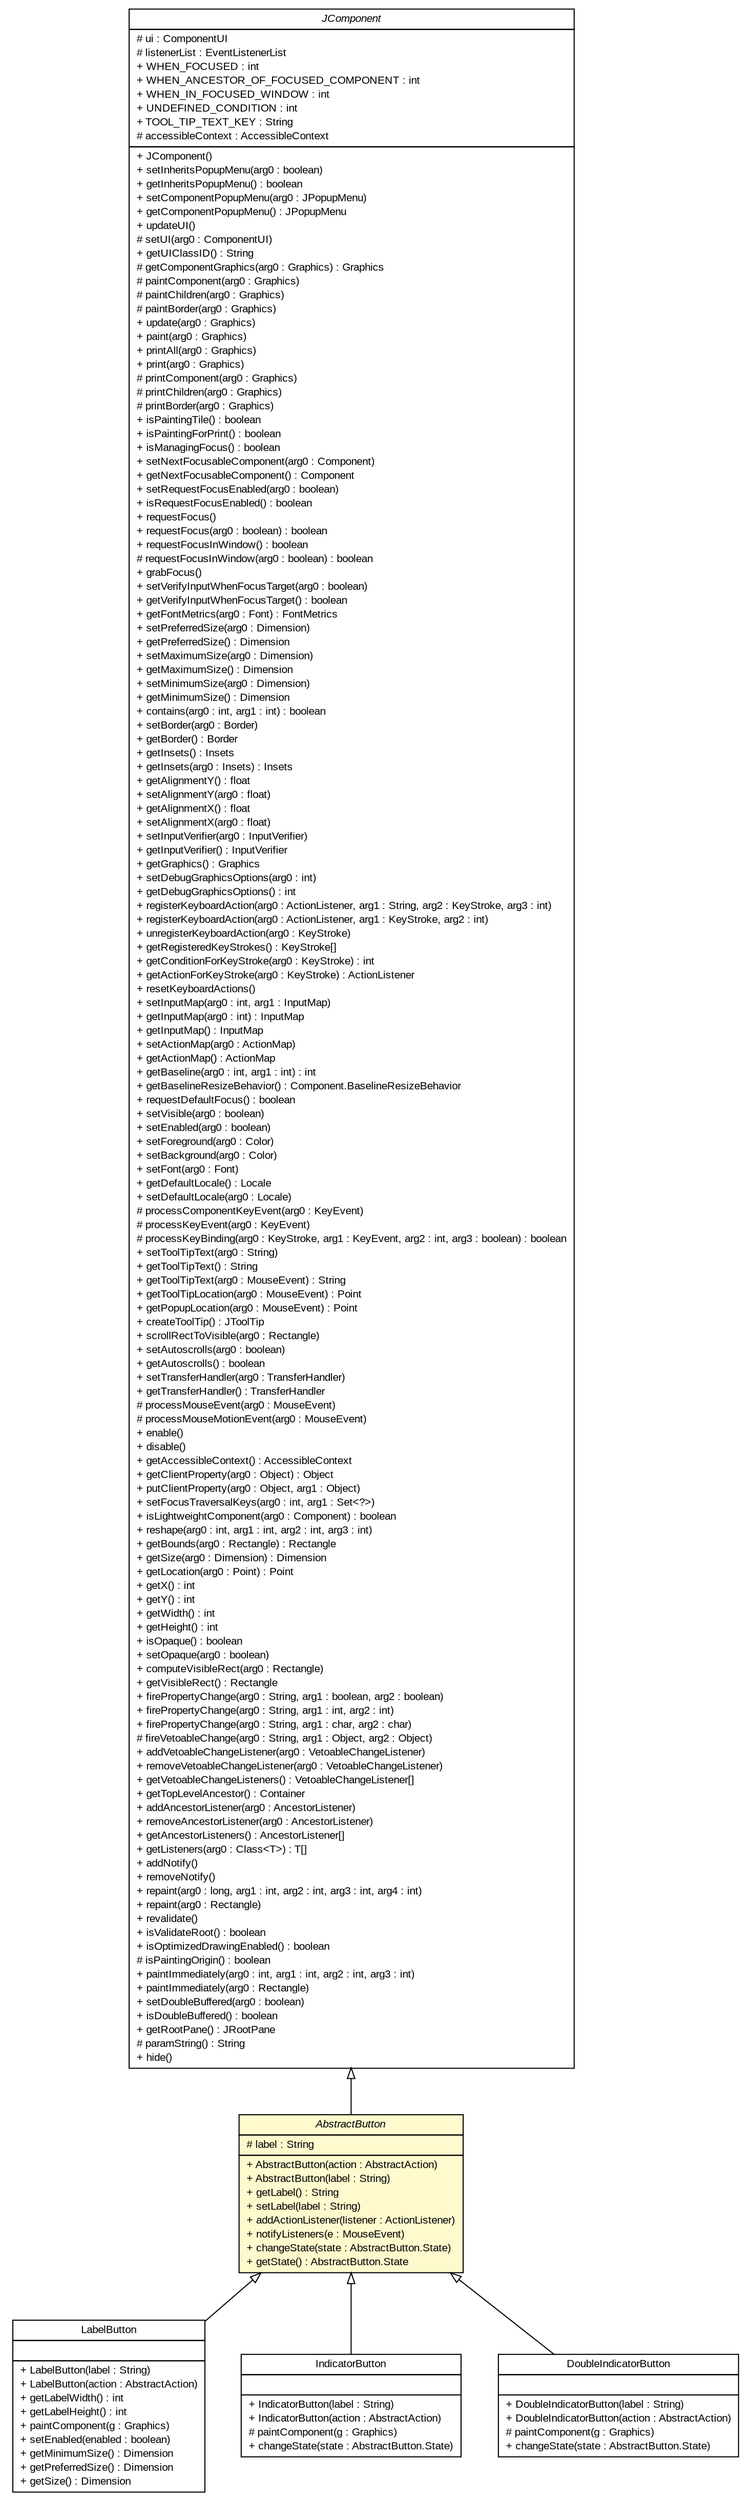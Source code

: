 #!/usr/local/bin/dot
#
# Class diagram 
# Generated by UMLGraph version R5_6 (http://www.umlgraph.org/)
#

digraph G {
	edge [fontname="arial",fontsize=10,labelfontname="arial",labelfontsize=10];
	node [fontname="arial",fontsize=10,shape=plaintext];
	nodesep=0.25;
	ranksep=0.5;
	// com.github.tilastokeskus.matertis.ui.LabelButton
	c756 [label=<<table title="com.github.tilastokeskus.matertis.ui.LabelButton" border="0" cellborder="1" cellspacing="0" cellpadding="2" port="p" href="./LabelButton.html">
		<tr><td><table border="0" cellspacing="0" cellpadding="1">
<tr><td align="center" balign="center"> LabelButton </td></tr>
		</table></td></tr>
		<tr><td><table border="0" cellspacing="0" cellpadding="1">
<tr><td align="left" balign="left">  </td></tr>
		</table></td></tr>
		<tr><td><table border="0" cellspacing="0" cellpadding="1">
<tr><td align="left" balign="left"> + LabelButton(label : String) </td></tr>
<tr><td align="left" balign="left"> + LabelButton(action : AbstractAction) </td></tr>
<tr><td align="left" balign="left"> + getLabelWidth() : int </td></tr>
<tr><td align="left" balign="left"> + getLabelHeight() : int </td></tr>
<tr><td align="left" balign="left"> + paintComponent(g : Graphics) </td></tr>
<tr><td align="left" balign="left"> + setEnabled(enabled : boolean) </td></tr>
<tr><td align="left" balign="left"> + getMinimumSize() : Dimension </td></tr>
<tr><td align="left" balign="left"> + getPreferredSize() : Dimension </td></tr>
<tr><td align="left" balign="left"> + getSize() : Dimension </td></tr>
		</table></td></tr>
		</table>>, URL="./LabelButton.html", fontname="arial", fontcolor="black", fontsize=10.0];
	// com.github.tilastokeskus.matertis.ui.IndicatorButton
	c761 [label=<<table title="com.github.tilastokeskus.matertis.ui.IndicatorButton" border="0" cellborder="1" cellspacing="0" cellpadding="2" port="p" href="./IndicatorButton.html">
		<tr><td><table border="0" cellspacing="0" cellpadding="1">
<tr><td align="center" balign="center"> IndicatorButton </td></tr>
		</table></td></tr>
		<tr><td><table border="0" cellspacing="0" cellpadding="1">
<tr><td align="left" balign="left">  </td></tr>
		</table></td></tr>
		<tr><td><table border="0" cellspacing="0" cellpadding="1">
<tr><td align="left" balign="left"> + IndicatorButton(label : String) </td></tr>
<tr><td align="left" balign="left"> + IndicatorButton(action : AbstractAction) </td></tr>
<tr><td align="left" balign="left"> # paintComponent(g : Graphics) </td></tr>
<tr><td align="left" balign="left"> + changeState(state : AbstractButton.State) </td></tr>
		</table></td></tr>
		</table>>, URL="./IndicatorButton.html", fontname="arial", fontcolor="black", fontsize=10.0];
	// com.github.tilastokeskus.matertis.ui.DoubleIndicatorButton
	c770 [label=<<table title="com.github.tilastokeskus.matertis.ui.DoubleIndicatorButton" border="0" cellborder="1" cellspacing="0" cellpadding="2" port="p" href="./DoubleIndicatorButton.html">
		<tr><td><table border="0" cellspacing="0" cellpadding="1">
<tr><td align="center" balign="center"> DoubleIndicatorButton </td></tr>
		</table></td></tr>
		<tr><td><table border="0" cellspacing="0" cellpadding="1">
<tr><td align="left" balign="left">  </td></tr>
		</table></td></tr>
		<tr><td><table border="0" cellspacing="0" cellpadding="1">
<tr><td align="left" balign="left"> + DoubleIndicatorButton(label : String) </td></tr>
<tr><td align="left" balign="left"> + DoubleIndicatorButton(action : AbstractAction) </td></tr>
<tr><td align="left" balign="left"> # paintComponent(g : Graphics) </td></tr>
<tr><td align="left" balign="left"> + changeState(state : AbstractButton.State) </td></tr>
		</table></td></tr>
		</table>>, URL="./DoubleIndicatorButton.html", fontname="arial", fontcolor="black", fontsize=10.0];
	// com.github.tilastokeskus.matertis.ui.AbstractButton
	c775 [label=<<table title="com.github.tilastokeskus.matertis.ui.AbstractButton" border="0" cellborder="1" cellspacing="0" cellpadding="2" port="p" bgcolor="lemonChiffon" href="./AbstractButton.html">
		<tr><td><table border="0" cellspacing="0" cellpadding="1">
<tr><td align="center" balign="center"><font face="arial italic"> AbstractButton </font></td></tr>
		</table></td></tr>
		<tr><td><table border="0" cellspacing="0" cellpadding="1">
<tr><td align="left" balign="left"> # label : String </td></tr>
		</table></td></tr>
		<tr><td><table border="0" cellspacing="0" cellpadding="1">
<tr><td align="left" balign="left"> + AbstractButton(action : AbstractAction) </td></tr>
<tr><td align="left" balign="left"> + AbstractButton(label : String) </td></tr>
<tr><td align="left" balign="left"> + getLabel() : String </td></tr>
<tr><td align="left" balign="left"> + setLabel(label : String) </td></tr>
<tr><td align="left" balign="left"> + addActionListener(listener : ActionListener) </td></tr>
<tr><td align="left" balign="left"> + notifyListeners(e : MouseEvent) </td></tr>
<tr><td align="left" balign="left"> + changeState(state : AbstractButton.State) </td></tr>
<tr><td align="left" balign="left"> + getState() : AbstractButton.State </td></tr>
		</table></td></tr>
		</table>>, URL="./AbstractButton.html", fontname="arial", fontcolor="black", fontsize=10.0];
	//com.github.tilastokeskus.matertis.ui.LabelButton extends com.github.tilastokeskus.matertis.ui.AbstractButton
	c775:p -> c756:p [dir=back,arrowtail=empty];
	//com.github.tilastokeskus.matertis.ui.IndicatorButton extends com.github.tilastokeskus.matertis.ui.AbstractButton
	c775:p -> c761:p [dir=back,arrowtail=empty];
	//com.github.tilastokeskus.matertis.ui.DoubleIndicatorButton extends com.github.tilastokeskus.matertis.ui.AbstractButton
	c775:p -> c770:p [dir=back,arrowtail=empty];
	//com.github.tilastokeskus.matertis.ui.AbstractButton extends javax.swing.JComponent
	c814:p -> c775:p [dir=back,arrowtail=empty];
	// javax.swing.JComponent
	c814 [label=<<table title="javax.swing.JComponent" border="0" cellborder="1" cellspacing="0" cellpadding="2" port="p" href="http://java.sun.com/j2se/1.4.2/docs/api/javax/swing/JComponent.html">
		<tr><td><table border="0" cellspacing="0" cellpadding="1">
<tr><td align="center" balign="center"><font face="arial italic"> JComponent </font></td></tr>
		</table></td></tr>
		<tr><td><table border="0" cellspacing="0" cellpadding="1">
<tr><td align="left" balign="left"> # ui : ComponentUI </td></tr>
<tr><td align="left" balign="left"> # listenerList : EventListenerList </td></tr>
<tr><td align="left" balign="left"> + WHEN_FOCUSED : int </td></tr>
<tr><td align="left" balign="left"> + WHEN_ANCESTOR_OF_FOCUSED_COMPONENT : int </td></tr>
<tr><td align="left" balign="left"> + WHEN_IN_FOCUSED_WINDOW : int </td></tr>
<tr><td align="left" balign="left"> + UNDEFINED_CONDITION : int </td></tr>
<tr><td align="left" balign="left"> + TOOL_TIP_TEXT_KEY : String </td></tr>
<tr><td align="left" balign="left"> # accessibleContext : AccessibleContext </td></tr>
		</table></td></tr>
		<tr><td><table border="0" cellspacing="0" cellpadding="1">
<tr><td align="left" balign="left"> + JComponent() </td></tr>
<tr><td align="left" balign="left"> + setInheritsPopupMenu(arg0 : boolean) </td></tr>
<tr><td align="left" balign="left"> + getInheritsPopupMenu() : boolean </td></tr>
<tr><td align="left" balign="left"> + setComponentPopupMenu(arg0 : JPopupMenu) </td></tr>
<tr><td align="left" balign="left"> + getComponentPopupMenu() : JPopupMenu </td></tr>
<tr><td align="left" balign="left"> + updateUI() </td></tr>
<tr><td align="left" balign="left"> # setUI(arg0 : ComponentUI) </td></tr>
<tr><td align="left" balign="left"> + getUIClassID() : String </td></tr>
<tr><td align="left" balign="left"> # getComponentGraphics(arg0 : Graphics) : Graphics </td></tr>
<tr><td align="left" balign="left"> # paintComponent(arg0 : Graphics) </td></tr>
<tr><td align="left" balign="left"> # paintChildren(arg0 : Graphics) </td></tr>
<tr><td align="left" balign="left"> # paintBorder(arg0 : Graphics) </td></tr>
<tr><td align="left" balign="left"> + update(arg0 : Graphics) </td></tr>
<tr><td align="left" balign="left"> + paint(arg0 : Graphics) </td></tr>
<tr><td align="left" balign="left"> + printAll(arg0 : Graphics) </td></tr>
<tr><td align="left" balign="left"> + print(arg0 : Graphics) </td></tr>
<tr><td align="left" balign="left"> # printComponent(arg0 : Graphics) </td></tr>
<tr><td align="left" balign="left"> # printChildren(arg0 : Graphics) </td></tr>
<tr><td align="left" balign="left"> # printBorder(arg0 : Graphics) </td></tr>
<tr><td align="left" balign="left"> + isPaintingTile() : boolean </td></tr>
<tr><td align="left" balign="left"> + isPaintingForPrint() : boolean </td></tr>
<tr><td align="left" balign="left"> + isManagingFocus() : boolean </td></tr>
<tr><td align="left" balign="left"> + setNextFocusableComponent(arg0 : Component) </td></tr>
<tr><td align="left" balign="left"> + getNextFocusableComponent() : Component </td></tr>
<tr><td align="left" balign="left"> + setRequestFocusEnabled(arg0 : boolean) </td></tr>
<tr><td align="left" balign="left"> + isRequestFocusEnabled() : boolean </td></tr>
<tr><td align="left" balign="left"> + requestFocus() </td></tr>
<tr><td align="left" balign="left"> + requestFocus(arg0 : boolean) : boolean </td></tr>
<tr><td align="left" balign="left"> + requestFocusInWindow() : boolean </td></tr>
<tr><td align="left" balign="left"> # requestFocusInWindow(arg0 : boolean) : boolean </td></tr>
<tr><td align="left" balign="left"> + grabFocus() </td></tr>
<tr><td align="left" balign="left"> + setVerifyInputWhenFocusTarget(arg0 : boolean) </td></tr>
<tr><td align="left" balign="left"> + getVerifyInputWhenFocusTarget() : boolean </td></tr>
<tr><td align="left" balign="left"> + getFontMetrics(arg0 : Font) : FontMetrics </td></tr>
<tr><td align="left" balign="left"> + setPreferredSize(arg0 : Dimension) </td></tr>
<tr><td align="left" balign="left"> + getPreferredSize() : Dimension </td></tr>
<tr><td align="left" balign="left"> + setMaximumSize(arg0 : Dimension) </td></tr>
<tr><td align="left" balign="left"> + getMaximumSize() : Dimension </td></tr>
<tr><td align="left" balign="left"> + setMinimumSize(arg0 : Dimension) </td></tr>
<tr><td align="left" balign="left"> + getMinimumSize() : Dimension </td></tr>
<tr><td align="left" balign="left"> + contains(arg0 : int, arg1 : int) : boolean </td></tr>
<tr><td align="left" balign="left"> + setBorder(arg0 : Border) </td></tr>
<tr><td align="left" balign="left"> + getBorder() : Border </td></tr>
<tr><td align="left" balign="left"> + getInsets() : Insets </td></tr>
<tr><td align="left" balign="left"> + getInsets(arg0 : Insets) : Insets </td></tr>
<tr><td align="left" balign="left"> + getAlignmentY() : float </td></tr>
<tr><td align="left" balign="left"> + setAlignmentY(arg0 : float) </td></tr>
<tr><td align="left" balign="left"> + getAlignmentX() : float </td></tr>
<tr><td align="left" balign="left"> + setAlignmentX(arg0 : float) </td></tr>
<tr><td align="left" balign="left"> + setInputVerifier(arg0 : InputVerifier) </td></tr>
<tr><td align="left" balign="left"> + getInputVerifier() : InputVerifier </td></tr>
<tr><td align="left" balign="left"> + getGraphics() : Graphics </td></tr>
<tr><td align="left" balign="left"> + setDebugGraphicsOptions(arg0 : int) </td></tr>
<tr><td align="left" balign="left"> + getDebugGraphicsOptions() : int </td></tr>
<tr><td align="left" balign="left"> + registerKeyboardAction(arg0 : ActionListener, arg1 : String, arg2 : KeyStroke, arg3 : int) </td></tr>
<tr><td align="left" balign="left"> + registerKeyboardAction(arg0 : ActionListener, arg1 : KeyStroke, arg2 : int) </td></tr>
<tr><td align="left" balign="left"> + unregisterKeyboardAction(arg0 : KeyStroke) </td></tr>
<tr><td align="left" balign="left"> + getRegisteredKeyStrokes() : KeyStroke[] </td></tr>
<tr><td align="left" balign="left"> + getConditionForKeyStroke(arg0 : KeyStroke) : int </td></tr>
<tr><td align="left" balign="left"> + getActionForKeyStroke(arg0 : KeyStroke) : ActionListener </td></tr>
<tr><td align="left" balign="left"> + resetKeyboardActions() </td></tr>
<tr><td align="left" balign="left"> + setInputMap(arg0 : int, arg1 : InputMap) </td></tr>
<tr><td align="left" balign="left"> + getInputMap(arg0 : int) : InputMap </td></tr>
<tr><td align="left" balign="left"> + getInputMap() : InputMap </td></tr>
<tr><td align="left" balign="left"> + setActionMap(arg0 : ActionMap) </td></tr>
<tr><td align="left" balign="left"> + getActionMap() : ActionMap </td></tr>
<tr><td align="left" balign="left"> + getBaseline(arg0 : int, arg1 : int) : int </td></tr>
<tr><td align="left" balign="left"> + getBaselineResizeBehavior() : Component.BaselineResizeBehavior </td></tr>
<tr><td align="left" balign="left"> + requestDefaultFocus() : boolean </td></tr>
<tr><td align="left" balign="left"> + setVisible(arg0 : boolean) </td></tr>
<tr><td align="left" balign="left"> + setEnabled(arg0 : boolean) </td></tr>
<tr><td align="left" balign="left"> + setForeground(arg0 : Color) </td></tr>
<tr><td align="left" balign="left"> + setBackground(arg0 : Color) </td></tr>
<tr><td align="left" balign="left"> + setFont(arg0 : Font) </td></tr>
<tr><td align="left" balign="left"> + getDefaultLocale() : Locale </td></tr>
<tr><td align="left" balign="left"> + setDefaultLocale(arg0 : Locale) </td></tr>
<tr><td align="left" balign="left"> # processComponentKeyEvent(arg0 : KeyEvent) </td></tr>
<tr><td align="left" balign="left"> # processKeyEvent(arg0 : KeyEvent) </td></tr>
<tr><td align="left" balign="left"> # processKeyBinding(arg0 : KeyStroke, arg1 : KeyEvent, arg2 : int, arg3 : boolean) : boolean </td></tr>
<tr><td align="left" balign="left"> + setToolTipText(arg0 : String) </td></tr>
<tr><td align="left" balign="left"> + getToolTipText() : String </td></tr>
<tr><td align="left" balign="left"> + getToolTipText(arg0 : MouseEvent) : String </td></tr>
<tr><td align="left" balign="left"> + getToolTipLocation(arg0 : MouseEvent) : Point </td></tr>
<tr><td align="left" balign="left"> + getPopupLocation(arg0 : MouseEvent) : Point </td></tr>
<tr><td align="left" balign="left"> + createToolTip() : JToolTip </td></tr>
<tr><td align="left" balign="left"> + scrollRectToVisible(arg0 : Rectangle) </td></tr>
<tr><td align="left" balign="left"> + setAutoscrolls(arg0 : boolean) </td></tr>
<tr><td align="left" balign="left"> + getAutoscrolls() : boolean </td></tr>
<tr><td align="left" balign="left"> + setTransferHandler(arg0 : TransferHandler) </td></tr>
<tr><td align="left" balign="left"> + getTransferHandler() : TransferHandler </td></tr>
<tr><td align="left" balign="left"> # processMouseEvent(arg0 : MouseEvent) </td></tr>
<tr><td align="left" balign="left"> # processMouseMotionEvent(arg0 : MouseEvent) </td></tr>
<tr><td align="left" balign="left"> + enable() </td></tr>
<tr><td align="left" balign="left"> + disable() </td></tr>
<tr><td align="left" balign="left"> + getAccessibleContext() : AccessibleContext </td></tr>
<tr><td align="left" balign="left"> + getClientProperty(arg0 : Object) : Object </td></tr>
<tr><td align="left" balign="left"> + putClientProperty(arg0 : Object, arg1 : Object) </td></tr>
<tr><td align="left" balign="left"> + setFocusTraversalKeys(arg0 : int, arg1 : Set&lt;?&gt;) </td></tr>
<tr><td align="left" balign="left"> + isLightweightComponent(arg0 : Component) : boolean </td></tr>
<tr><td align="left" balign="left"> + reshape(arg0 : int, arg1 : int, arg2 : int, arg3 : int) </td></tr>
<tr><td align="left" balign="left"> + getBounds(arg0 : Rectangle) : Rectangle </td></tr>
<tr><td align="left" balign="left"> + getSize(arg0 : Dimension) : Dimension </td></tr>
<tr><td align="left" balign="left"> + getLocation(arg0 : Point) : Point </td></tr>
<tr><td align="left" balign="left"> + getX() : int </td></tr>
<tr><td align="left" balign="left"> + getY() : int </td></tr>
<tr><td align="left" balign="left"> + getWidth() : int </td></tr>
<tr><td align="left" balign="left"> + getHeight() : int </td></tr>
<tr><td align="left" balign="left"> + isOpaque() : boolean </td></tr>
<tr><td align="left" balign="left"> + setOpaque(arg0 : boolean) </td></tr>
<tr><td align="left" balign="left"> + computeVisibleRect(arg0 : Rectangle) </td></tr>
<tr><td align="left" balign="left"> + getVisibleRect() : Rectangle </td></tr>
<tr><td align="left" balign="left"> + firePropertyChange(arg0 : String, arg1 : boolean, arg2 : boolean) </td></tr>
<tr><td align="left" balign="left"> + firePropertyChange(arg0 : String, arg1 : int, arg2 : int) </td></tr>
<tr><td align="left" balign="left"> + firePropertyChange(arg0 : String, arg1 : char, arg2 : char) </td></tr>
<tr><td align="left" balign="left"> # fireVetoableChange(arg0 : String, arg1 : Object, arg2 : Object) </td></tr>
<tr><td align="left" balign="left"> + addVetoableChangeListener(arg0 : VetoableChangeListener) </td></tr>
<tr><td align="left" balign="left"> + removeVetoableChangeListener(arg0 : VetoableChangeListener) </td></tr>
<tr><td align="left" balign="left"> + getVetoableChangeListeners() : VetoableChangeListener[] </td></tr>
<tr><td align="left" balign="left"> + getTopLevelAncestor() : Container </td></tr>
<tr><td align="left" balign="left"> + addAncestorListener(arg0 : AncestorListener) </td></tr>
<tr><td align="left" balign="left"> + removeAncestorListener(arg0 : AncestorListener) </td></tr>
<tr><td align="left" balign="left"> + getAncestorListeners() : AncestorListener[] </td></tr>
<tr><td align="left" balign="left"> + getListeners(arg0 : Class&lt;T&gt;) : T[] </td></tr>
<tr><td align="left" balign="left"> + addNotify() </td></tr>
<tr><td align="left" balign="left"> + removeNotify() </td></tr>
<tr><td align="left" balign="left"> + repaint(arg0 : long, arg1 : int, arg2 : int, arg3 : int, arg4 : int) </td></tr>
<tr><td align="left" balign="left"> + repaint(arg0 : Rectangle) </td></tr>
<tr><td align="left" balign="left"> + revalidate() </td></tr>
<tr><td align="left" balign="left"> + isValidateRoot() : boolean </td></tr>
<tr><td align="left" balign="left"> + isOptimizedDrawingEnabled() : boolean </td></tr>
<tr><td align="left" balign="left"> # isPaintingOrigin() : boolean </td></tr>
<tr><td align="left" balign="left"> + paintImmediately(arg0 : int, arg1 : int, arg2 : int, arg3 : int) </td></tr>
<tr><td align="left" balign="left"> + paintImmediately(arg0 : Rectangle) </td></tr>
<tr><td align="left" balign="left"> + setDoubleBuffered(arg0 : boolean) </td></tr>
<tr><td align="left" balign="left"> + isDoubleBuffered() : boolean </td></tr>
<tr><td align="left" balign="left"> + getRootPane() : JRootPane </td></tr>
<tr><td align="left" balign="left"> # paramString() : String </td></tr>
<tr><td align="left" balign="left"> + hide() </td></tr>
		</table></td></tr>
		</table>>, URL="http://java.sun.com/j2se/1.4.2/docs/api/javax/swing/JComponent.html", fontname="arial", fontcolor="black", fontsize=10.0];
}

